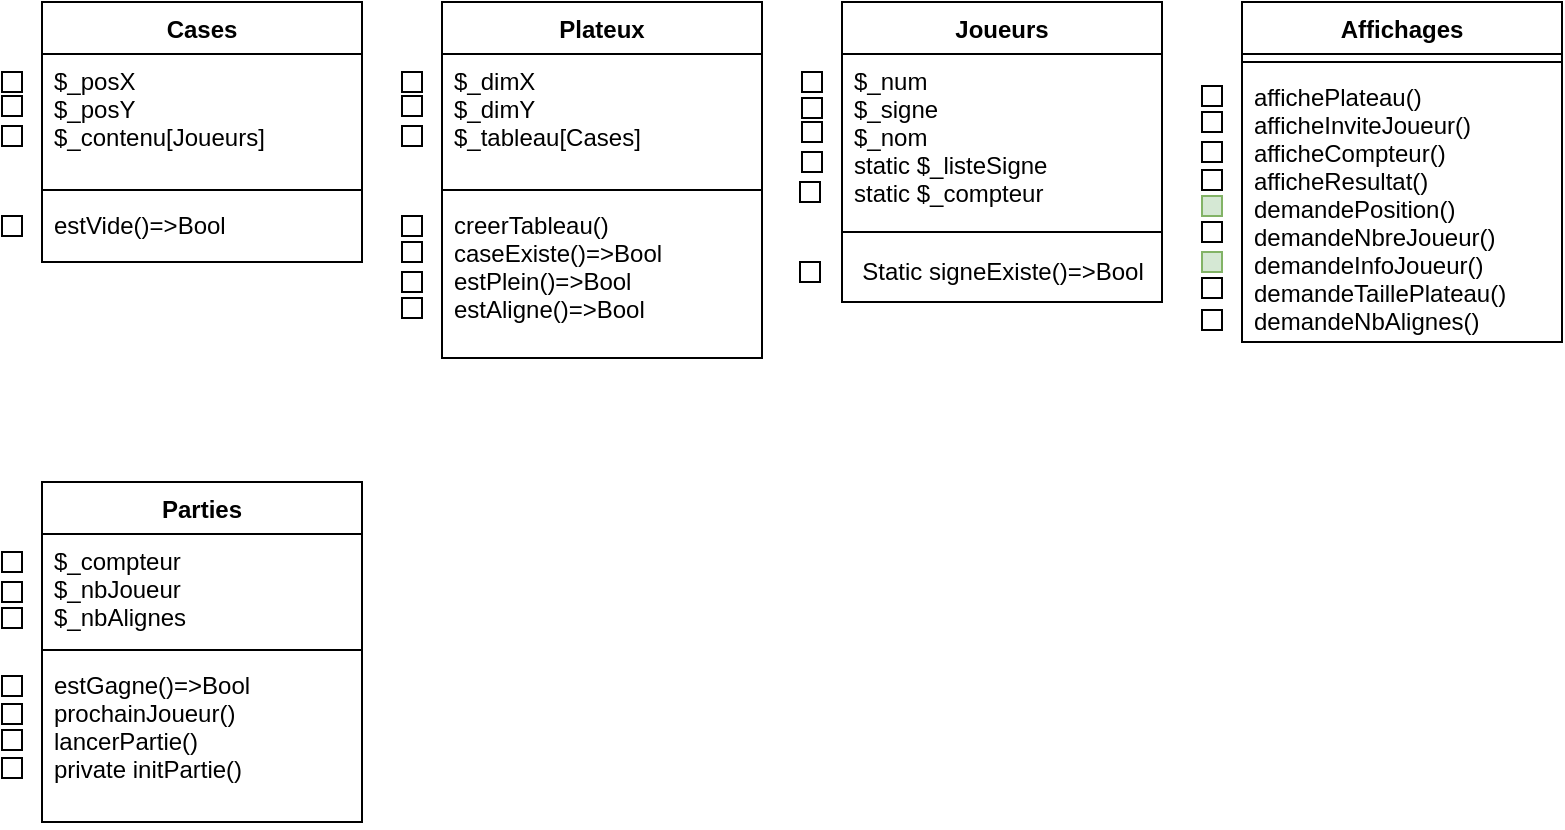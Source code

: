 <mxfile version="20.3.0" type="device"><diagram id="2ThTAQOINlTGk6NP9wH8" name="Page-1"><mxGraphModel dx="1422" dy="865" grid="1" gridSize="10" guides="1" tooltips="1" connect="1" arrows="1" fold="1" page="1" pageScale="1" pageWidth="827" pageHeight="1169" math="0" shadow="0"><root><mxCell id="0"/><mxCell id="1" parent="0"/><mxCell id="2" value="Cases" style="swimlane;fontStyle=1;align=center;verticalAlign=top;childLayout=stackLayout;horizontal=1;startSize=26;horizontalStack=0;resizeParent=1;resizeParentMax=0;resizeLast=0;collapsible=1;marginBottom=0;" parent="1" vertex="1"><mxGeometry x="40" y="40" width="160" height="130" as="geometry"><mxRectangle x="40" y="40" width="70" height="26" as="alternateBounds"/></mxGeometry></mxCell><mxCell id="3" value="$_posX&#10;$_posY&#10;$_contenu[Joueurs]" style="text;strokeColor=none;fillColor=none;align=left;verticalAlign=top;spacingLeft=4;spacingRight=4;overflow=hidden;rotatable=0;points=[[0,0.5],[1,0.5]];portConstraint=eastwest;labelBackgroundColor=none;" parent="2" vertex="1"><mxGeometry y="26" width="160" height="64" as="geometry"/></mxCell><mxCell id="4" value="" style="line;strokeWidth=1;fillColor=none;align=left;verticalAlign=middle;spacingTop=-1;spacingLeft=3;spacingRight=3;rotatable=0;labelPosition=right;points=[];portConstraint=eastwest;" parent="2" vertex="1"><mxGeometry y="90" width="160" height="8" as="geometry"/></mxCell><mxCell id="5" value="estVide()=&gt;Bool" style="text;strokeColor=none;fillColor=none;align=left;verticalAlign=top;spacingLeft=4;spacingRight=4;overflow=hidden;rotatable=0;points=[[0,0.5],[1,0.5]];portConstraint=eastwest;" parent="2" vertex="1"><mxGeometry y="98" width="160" height="32" as="geometry"/></mxCell><mxCell id="7" value="Plateux" style="swimlane;fontStyle=1;align=center;verticalAlign=top;childLayout=stackLayout;horizontal=1;startSize=26;horizontalStack=0;resizeParent=1;resizeParentMax=0;resizeLast=0;collapsible=1;marginBottom=0;" parent="1" vertex="1"><mxGeometry x="240" y="40" width="160" height="178" as="geometry"/></mxCell><mxCell id="8" value="$_dimX&#10;$_dimY&#10;$_tableau[Cases]" style="text;strokeColor=none;fillColor=none;align=left;verticalAlign=top;spacingLeft=4;spacingRight=4;overflow=hidden;rotatable=0;points=[[0,0.5],[1,0.5]];portConstraint=eastwest;" parent="7" vertex="1"><mxGeometry y="26" width="160" height="64" as="geometry"/></mxCell><mxCell id="9" value="" style="line;strokeWidth=1;fillColor=none;align=left;verticalAlign=middle;spacingTop=-1;spacingLeft=3;spacingRight=3;rotatable=0;labelPosition=right;points=[];portConstraint=eastwest;" parent="7" vertex="1"><mxGeometry y="90" width="160" height="8" as="geometry"/></mxCell><mxCell id="10" value="creerTableau()&#10;caseExiste()=&gt;Bool&#10;estPlein()=&gt;Bool&#10;estAligne()=&gt;Bool" style="text;strokeColor=none;fillColor=none;align=left;verticalAlign=top;spacingLeft=4;spacingRight=4;overflow=hidden;rotatable=0;points=[[0,0.5],[1,0.5]];portConstraint=eastwest;" parent="7" vertex="1"><mxGeometry y="98" width="160" height="80" as="geometry"/></mxCell><mxCell id="11" value="Joueurs" style="swimlane;fontStyle=1;align=center;verticalAlign=top;childLayout=stackLayout;horizontal=1;startSize=26;horizontalStack=0;resizeParent=1;resizeParentMax=0;resizeLast=0;collapsible=1;marginBottom=0;" parent="1" vertex="1"><mxGeometry x="440" y="40" width="160" height="150" as="geometry"/></mxCell><mxCell id="12" value="$_num&#10;$_signe&#10;$_nom&#10;static $_listeSigne&#10;static $_compteur" style="text;strokeColor=none;fillColor=none;align=left;verticalAlign=top;spacingLeft=4;spacingRight=4;overflow=hidden;rotatable=0;points=[[0,0.5],[1,0.5]];portConstraint=eastwest;" parent="11" vertex="1"><mxGeometry y="26" width="160" height="84" as="geometry"/></mxCell><mxCell id="13" value="" style="line;strokeWidth=1;fillColor=none;align=left;verticalAlign=middle;spacingTop=-1;spacingLeft=3;spacingRight=3;rotatable=0;labelPosition=right;points=[];portConstraint=eastwest;" parent="11" vertex="1"><mxGeometry y="110" width="160" height="10" as="geometry"/></mxCell><mxCell id="a4vcPliykb-ULvmDVHwO-26" value="Static signeExiste()=&amp;gt;Bool" style="text;html=1;align=center;verticalAlign=middle;resizable=0;points=[];autosize=1;strokeColor=none;fillColor=none;" vertex="1" parent="11"><mxGeometry y="120" width="160" height="30" as="geometry"/></mxCell><mxCell id="15" value="Affichages" style="swimlane;fontStyle=1;align=center;verticalAlign=top;childLayout=stackLayout;horizontal=1;startSize=26;horizontalStack=0;resizeParent=1;resizeParentMax=0;resizeLast=0;collapsible=1;marginBottom=0;" parent="1" vertex="1"><mxGeometry x="640" y="40" width="160" height="170" as="geometry"/></mxCell><mxCell id="17" value="" style="line;strokeWidth=1;fillColor=none;align=left;verticalAlign=middle;spacingTop=-1;spacingLeft=3;spacingRight=3;rotatable=0;labelPosition=right;points=[];portConstraint=eastwest;" parent="15" vertex="1"><mxGeometry y="26" width="160" height="8" as="geometry"/></mxCell><mxCell id="18" value="affichePlateau()&#10;afficheInviteJoueur()&#10;afficheCompteur()&#10;afficheResultat()&#10;demandePosition()&#10;demandeNbreJoueur()&#10;demandeInfoJoueur()&#10;demandeTaillePlateau()&#10;demandeNbAlignes()" style="text;strokeColor=none;fillColor=none;align=left;verticalAlign=top;spacingLeft=4;spacingRight=4;overflow=hidden;rotatable=0;points=[[0,0.5],[1,0.5]];portConstraint=eastwest;" parent="15" vertex="1"><mxGeometry y="34" width="160" height="136" as="geometry"/></mxCell><mxCell id="19" value="Parties" style="swimlane;fontStyle=1;align=center;verticalAlign=top;childLayout=stackLayout;horizontal=1;startSize=26;horizontalStack=0;resizeParent=1;resizeParentMax=0;resizeLast=0;collapsible=1;marginBottom=0;" parent="1" vertex="1"><mxGeometry x="40" y="280" width="160" height="170" as="geometry"/></mxCell><mxCell id="20" value="$_compteur&#10;$_nbJoueur&#10;$_nbAlignes" style="text;strokeColor=none;fillColor=none;align=left;verticalAlign=top;spacingLeft=4;spacingRight=4;overflow=hidden;rotatable=0;points=[[0,0.5],[1,0.5]];portConstraint=eastwest;" parent="19" vertex="1"><mxGeometry y="26" width="160" height="54" as="geometry"/></mxCell><mxCell id="21" value="" style="line;strokeWidth=1;fillColor=none;align=left;verticalAlign=middle;spacingTop=-1;spacingLeft=3;spacingRight=3;rotatable=0;labelPosition=right;points=[];portConstraint=eastwest;" parent="19" vertex="1"><mxGeometry y="80" width="160" height="8" as="geometry"/></mxCell><mxCell id="22" value="estGagne()=&gt;Bool&#10;prochainJoueur()&#10;lancerPartie()&#10;private initPartie()" style="text;strokeColor=none;fillColor=none;align=left;verticalAlign=top;spacingLeft=4;spacingRight=4;overflow=hidden;rotatable=0;points=[[0,0.5],[1,0.5]];portConstraint=eastwest;" parent="19" vertex="1"><mxGeometry y="88" width="160" height="82" as="geometry"/></mxCell><mxCell id="qliASPGjloD3Hk0L0U-Y-22" value="" style="whiteSpace=wrap;html=1;aspect=fixed;labelBackgroundColor=none;" parent="1" vertex="1"><mxGeometry x="20" y="75" width="10" height="10" as="geometry"/></mxCell><mxCell id="qliASPGjloD3Hk0L0U-Y-23" value="" style="whiteSpace=wrap;html=1;aspect=fixed;labelBackgroundColor=none;" parent="1" vertex="1"><mxGeometry x="20" y="87" width="10" height="10" as="geometry"/></mxCell><mxCell id="qliASPGjloD3Hk0L0U-Y-24" value="" style="whiteSpace=wrap;html=1;aspect=fixed;labelBackgroundColor=none;" parent="1" vertex="1"><mxGeometry x="20" y="102" width="10" height="10" as="geometry"/></mxCell><mxCell id="qliASPGjloD3Hk0L0U-Y-25" value="" style="whiteSpace=wrap;html=1;aspect=fixed;labelBackgroundColor=none;" parent="1" vertex="1"><mxGeometry x="20" y="147" width="10" height="10" as="geometry"/></mxCell><mxCell id="qliASPGjloD3Hk0L0U-Y-26" value="" style="whiteSpace=wrap;html=1;aspect=fixed;labelBackgroundColor=none;" parent="1" vertex="1"><mxGeometry x="220" y="75" width="10" height="10" as="geometry"/></mxCell><mxCell id="qliASPGjloD3Hk0L0U-Y-27" value="" style="whiteSpace=wrap;html=1;aspect=fixed;labelBackgroundColor=none;" parent="1" vertex="1"><mxGeometry x="220" y="87" width="10" height="10" as="geometry"/></mxCell><mxCell id="qliASPGjloD3Hk0L0U-Y-28" value="" style="whiteSpace=wrap;html=1;aspect=fixed;labelBackgroundColor=none;" parent="1" vertex="1"><mxGeometry x="220" y="102" width="10" height="10" as="geometry"/></mxCell><mxCell id="qliASPGjloD3Hk0L0U-Y-29" value="" style="whiteSpace=wrap;html=1;aspect=fixed;labelBackgroundColor=none;" parent="1" vertex="1"><mxGeometry x="220" y="147" width="10" height="10" as="geometry"/></mxCell><mxCell id="qliASPGjloD3Hk0L0U-Y-30" value="" style="whiteSpace=wrap;html=1;aspect=fixed;labelBackgroundColor=none;" parent="1" vertex="1"><mxGeometry x="220" y="160" width="10" height="10" as="geometry"/></mxCell><mxCell id="qliASPGjloD3Hk0L0U-Y-31" value="" style="whiteSpace=wrap;html=1;aspect=fixed;labelBackgroundColor=none;" parent="1" vertex="1"><mxGeometry x="220" y="175" width="10" height="10" as="geometry"/></mxCell><mxCell id="qliASPGjloD3Hk0L0U-Y-32" value="" style="whiteSpace=wrap;html=1;aspect=fixed;labelBackgroundColor=none;" parent="1" vertex="1"><mxGeometry x="220" y="188" width="10" height="10" as="geometry"/></mxCell><mxCell id="qliASPGjloD3Hk0L0U-Y-33" value="" style="whiteSpace=wrap;html=1;aspect=fixed;labelBackgroundColor=none;" parent="1" vertex="1"><mxGeometry x="420" y="75" width="10" height="10" as="geometry"/></mxCell><mxCell id="qliASPGjloD3Hk0L0U-Y-34" value="" style="whiteSpace=wrap;html=1;aspect=fixed;labelBackgroundColor=none;" parent="1" vertex="1"><mxGeometry x="420" y="88" width="10" height="10" as="geometry"/></mxCell><mxCell id="qliASPGjloD3Hk0L0U-Y-35" value="" style="whiteSpace=wrap;html=1;aspect=fixed;labelBackgroundColor=none;" parent="1" vertex="1"><mxGeometry x="420" y="100" width="10" height="10" as="geometry"/></mxCell><mxCell id="qliASPGjloD3Hk0L0U-Y-37" value="" style="whiteSpace=wrap;html=1;aspect=fixed;labelBackgroundColor=none;" parent="1" vertex="1"><mxGeometry x="620" y="82" width="10" height="10" as="geometry"/></mxCell><mxCell id="qliASPGjloD3Hk0L0U-Y-38" value="" style="whiteSpace=wrap;html=1;aspect=fixed;labelBackgroundColor=none;" parent="1" vertex="1"><mxGeometry x="620" y="95" width="10" height="10" as="geometry"/></mxCell><mxCell id="qliASPGjloD3Hk0L0U-Y-39" value="" style="whiteSpace=wrap;html=1;aspect=fixed;labelBackgroundColor=none;" parent="1" vertex="1"><mxGeometry x="620" y="110" width="10" height="10" as="geometry"/></mxCell><mxCell id="qliASPGjloD3Hk0L0U-Y-40" value="" style="whiteSpace=wrap;html=1;aspect=fixed;labelBackgroundColor=none;" parent="1" vertex="1"><mxGeometry x="620" y="124" width="10" height="10" as="geometry"/></mxCell><mxCell id="qliASPGjloD3Hk0L0U-Y-41" value="" style="whiteSpace=wrap;html=1;aspect=fixed;labelBackgroundColor=none;fillColor=#d5e8d4;strokeColor=#82b366;" parent="1" vertex="1"><mxGeometry x="620" y="137" width="10" height="10" as="geometry"/></mxCell><mxCell id="qliASPGjloD3Hk0L0U-Y-42" value="" style="whiteSpace=wrap;html=1;aspect=fixed;labelBackgroundColor=none;" parent="1" vertex="1"><mxGeometry x="620" y="150" width="10" height="10" as="geometry"/></mxCell><mxCell id="qliASPGjloD3Hk0L0U-Y-43" value="" style="whiteSpace=wrap;html=1;aspect=fixed;labelBackgroundColor=none;fillColor=#d5e8d4;strokeColor=#82b366;" parent="1" vertex="1"><mxGeometry x="620" y="165" width="10" height="10" as="geometry"/></mxCell><mxCell id="qliASPGjloD3Hk0L0U-Y-44" value="" style="whiteSpace=wrap;html=1;aspect=fixed;labelBackgroundColor=none;" parent="1" vertex="1"><mxGeometry x="620" y="178" width="10" height="10" as="geometry"/></mxCell><mxCell id="qliASPGjloD3Hk0L0U-Y-45" value="" style="whiteSpace=wrap;html=1;aspect=fixed;labelBackgroundColor=none;" parent="1" vertex="1"><mxGeometry x="20" y="315" width="10" height="10" as="geometry"/></mxCell><mxCell id="qliASPGjloD3Hk0L0U-Y-46" value="" style="whiteSpace=wrap;html=1;aspect=fixed;labelBackgroundColor=none;" parent="1" vertex="1"><mxGeometry x="20" y="330" width="10" height="10" as="geometry"/></mxCell><mxCell id="qliASPGjloD3Hk0L0U-Y-47" value="" style="whiteSpace=wrap;html=1;aspect=fixed;labelBackgroundColor=none;" parent="1" vertex="1"><mxGeometry x="20" y="377" width="10" height="10" as="geometry"/></mxCell><mxCell id="qliASPGjloD3Hk0L0U-Y-48" value="" style="whiteSpace=wrap;html=1;aspect=fixed;labelBackgroundColor=none;" parent="1" vertex="1"><mxGeometry x="20" y="391" width="10" height="10" as="geometry"/></mxCell><mxCell id="a4vcPliykb-ULvmDVHwO-22" value="" style="whiteSpace=wrap;html=1;aspect=fixed;labelBackgroundColor=none;" vertex="1" parent="1"><mxGeometry x="20" y="343" width="10" height="10" as="geometry"/></mxCell><mxCell id="a4vcPliykb-ULvmDVHwO-23" value="" style="whiteSpace=wrap;html=1;aspect=fixed;labelBackgroundColor=none;" vertex="1" parent="1"><mxGeometry x="620" y="194" width="10" height="10" as="geometry"/></mxCell><mxCell id="a4vcPliykb-ULvmDVHwO-25" value="" style="whiteSpace=wrap;html=1;aspect=fixed;labelBackgroundColor=none;" vertex="1" parent="1"><mxGeometry x="20" y="404" width="10" height="10" as="geometry"/></mxCell><mxCell id="a4vcPliykb-ULvmDVHwO-28" value="" style="whiteSpace=wrap;html=1;aspect=fixed;labelBackgroundColor=none;" vertex="1" parent="1"><mxGeometry x="420" y="115" width="10" height="10" as="geometry"/></mxCell><mxCell id="a4vcPliykb-ULvmDVHwO-29" value="" style="whiteSpace=wrap;html=1;aspect=fixed;labelBackgroundColor=none;" vertex="1" parent="1"><mxGeometry x="419" y="130" width="10" height="10" as="geometry"/></mxCell><mxCell id="a4vcPliykb-ULvmDVHwO-31" value="" style="whiteSpace=wrap;html=1;aspect=fixed;labelBackgroundColor=none;" vertex="1" parent="1"><mxGeometry x="20" y="418" width="10" height="10" as="geometry"/></mxCell><mxCell id="a4vcPliykb-ULvmDVHwO-32" value="" style="whiteSpace=wrap;html=1;aspect=fixed;labelBackgroundColor=none;" vertex="1" parent="1"><mxGeometry x="419" y="170" width="10" height="10" as="geometry"/></mxCell></root></mxGraphModel></diagram></mxfile>